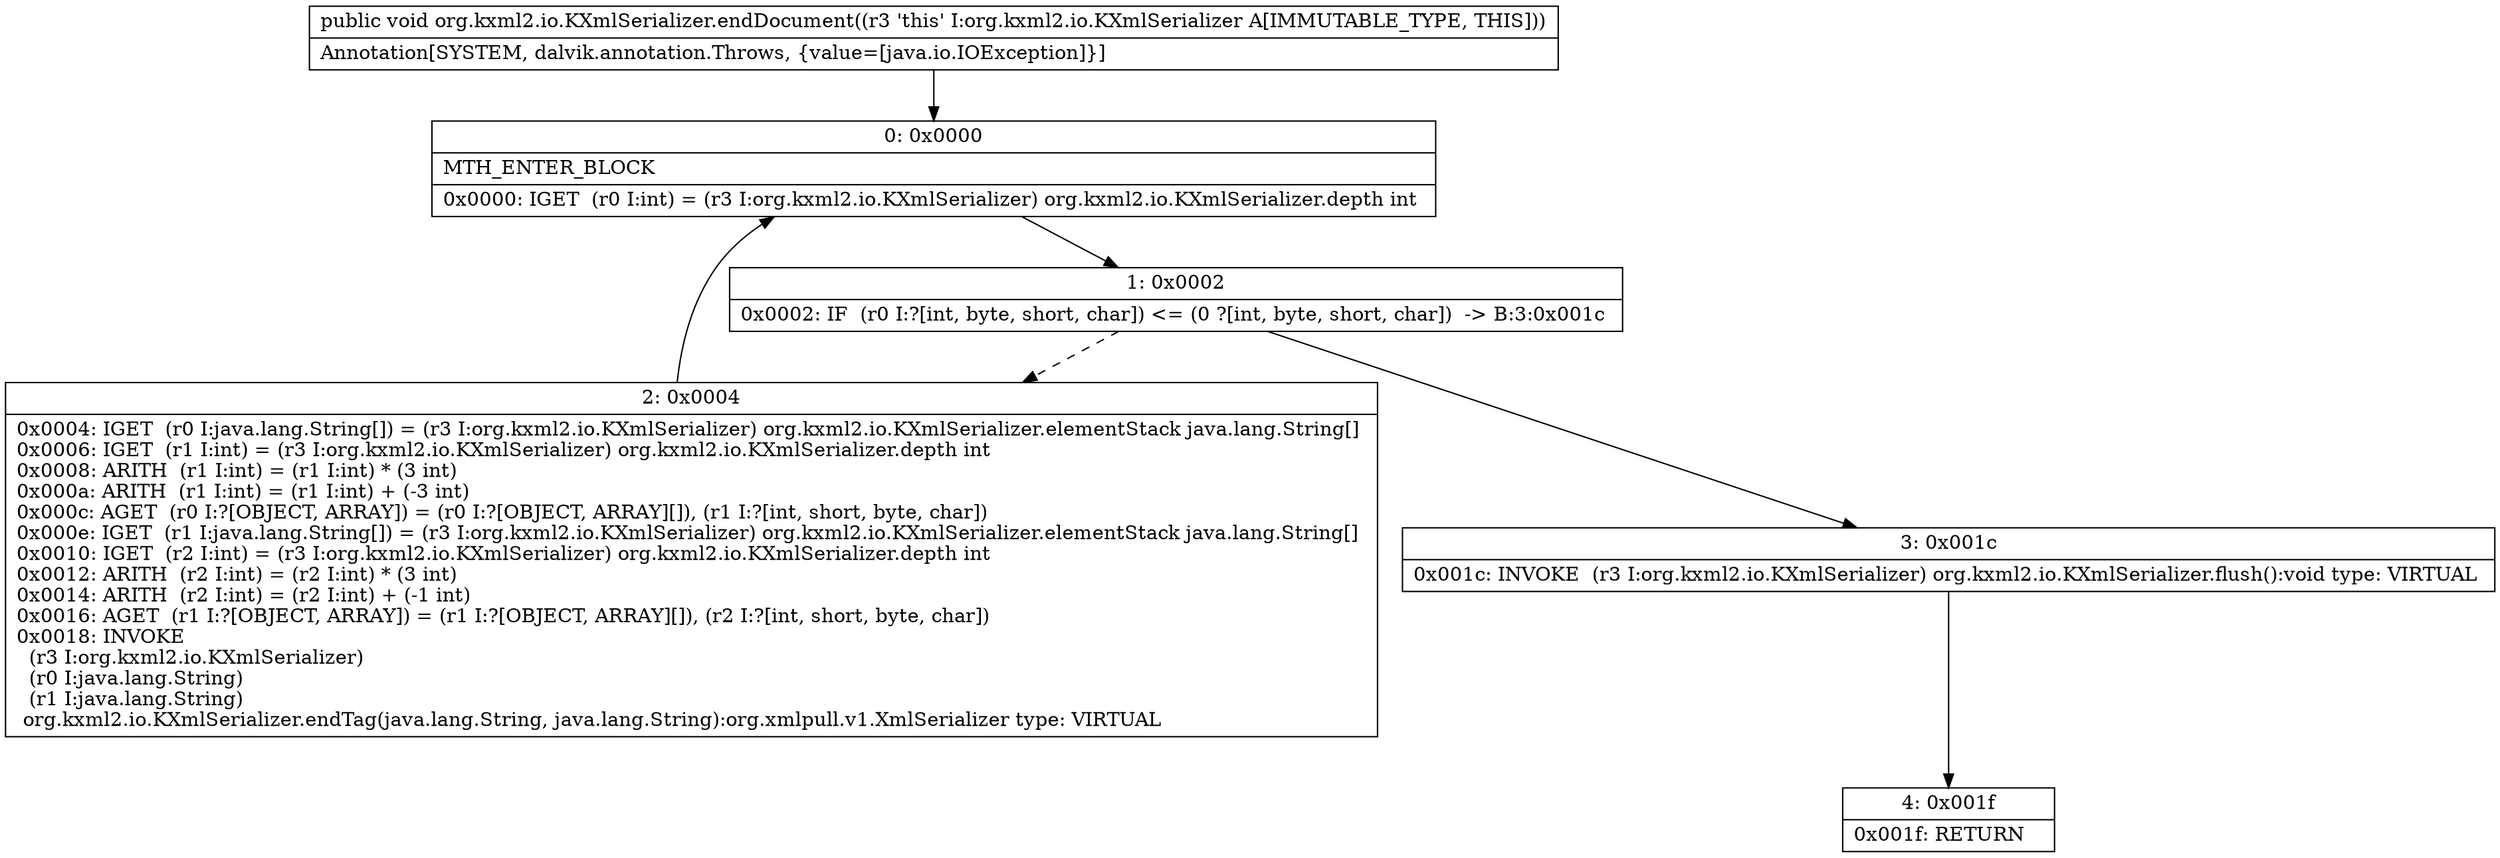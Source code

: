 digraph "CFG fororg.kxml2.io.KXmlSerializer.endDocument()V" {
Node_0 [shape=record,label="{0\:\ 0x0000|MTH_ENTER_BLOCK\l|0x0000: IGET  (r0 I:int) = (r3 I:org.kxml2.io.KXmlSerializer) org.kxml2.io.KXmlSerializer.depth int \l}"];
Node_1 [shape=record,label="{1\:\ 0x0002|0x0002: IF  (r0 I:?[int, byte, short, char]) \<= (0 ?[int, byte, short, char])  \-\> B:3:0x001c \l}"];
Node_2 [shape=record,label="{2\:\ 0x0004|0x0004: IGET  (r0 I:java.lang.String[]) = (r3 I:org.kxml2.io.KXmlSerializer) org.kxml2.io.KXmlSerializer.elementStack java.lang.String[] \l0x0006: IGET  (r1 I:int) = (r3 I:org.kxml2.io.KXmlSerializer) org.kxml2.io.KXmlSerializer.depth int \l0x0008: ARITH  (r1 I:int) = (r1 I:int) * (3 int) \l0x000a: ARITH  (r1 I:int) = (r1 I:int) + (\-3 int) \l0x000c: AGET  (r0 I:?[OBJECT, ARRAY]) = (r0 I:?[OBJECT, ARRAY][]), (r1 I:?[int, short, byte, char]) \l0x000e: IGET  (r1 I:java.lang.String[]) = (r3 I:org.kxml2.io.KXmlSerializer) org.kxml2.io.KXmlSerializer.elementStack java.lang.String[] \l0x0010: IGET  (r2 I:int) = (r3 I:org.kxml2.io.KXmlSerializer) org.kxml2.io.KXmlSerializer.depth int \l0x0012: ARITH  (r2 I:int) = (r2 I:int) * (3 int) \l0x0014: ARITH  (r2 I:int) = (r2 I:int) + (\-1 int) \l0x0016: AGET  (r1 I:?[OBJECT, ARRAY]) = (r1 I:?[OBJECT, ARRAY][]), (r2 I:?[int, short, byte, char]) \l0x0018: INVOKE  \l  (r3 I:org.kxml2.io.KXmlSerializer)\l  (r0 I:java.lang.String)\l  (r1 I:java.lang.String)\l org.kxml2.io.KXmlSerializer.endTag(java.lang.String, java.lang.String):org.xmlpull.v1.XmlSerializer type: VIRTUAL \l}"];
Node_3 [shape=record,label="{3\:\ 0x001c|0x001c: INVOKE  (r3 I:org.kxml2.io.KXmlSerializer) org.kxml2.io.KXmlSerializer.flush():void type: VIRTUAL \l}"];
Node_4 [shape=record,label="{4\:\ 0x001f|0x001f: RETURN   \l}"];
MethodNode[shape=record,label="{public void org.kxml2.io.KXmlSerializer.endDocument((r3 'this' I:org.kxml2.io.KXmlSerializer A[IMMUTABLE_TYPE, THIS]))  | Annotation[SYSTEM, dalvik.annotation.Throws, \{value=[java.io.IOException]\}]\l}"];
MethodNode -> Node_0;
Node_0 -> Node_1;
Node_1 -> Node_2[style=dashed];
Node_1 -> Node_3;
Node_2 -> Node_0;
Node_3 -> Node_4;
}

